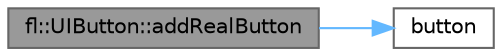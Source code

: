 digraph "fl::UIButton::addRealButton"
{
 // INTERACTIVE_SVG=YES
 // LATEX_PDF_SIZE
  bgcolor="transparent";
  edge [fontname=Helvetica,fontsize=10,labelfontname=Helvetica,labelfontsize=10];
  node [fontname=Helvetica,fontsize=10,shape=box,height=0.2,width=0.4];
  rankdir="LR";
  Node1 [id="Node000001",label="fl::UIButton::addRealButton",height=0.2,width=0.4,color="gray40", fillcolor="grey60", style="filled", fontcolor="black",tooltip=" "];
  Node1 -> Node2 [id="edge1_Node000001_Node000002",color="steelblue1",style="solid",tooltip=" "];
  Node2 [id="Node000002",label="button",height=0.2,width=0.4,color="grey40", fillcolor="white", style="filled",URL="$d7/da1/old_8h_a1aba00ccb05d318eedbdb922d076f3e6.html#a1aba00ccb05d318eedbdb922d076f3e6",tooltip=" "];
}

